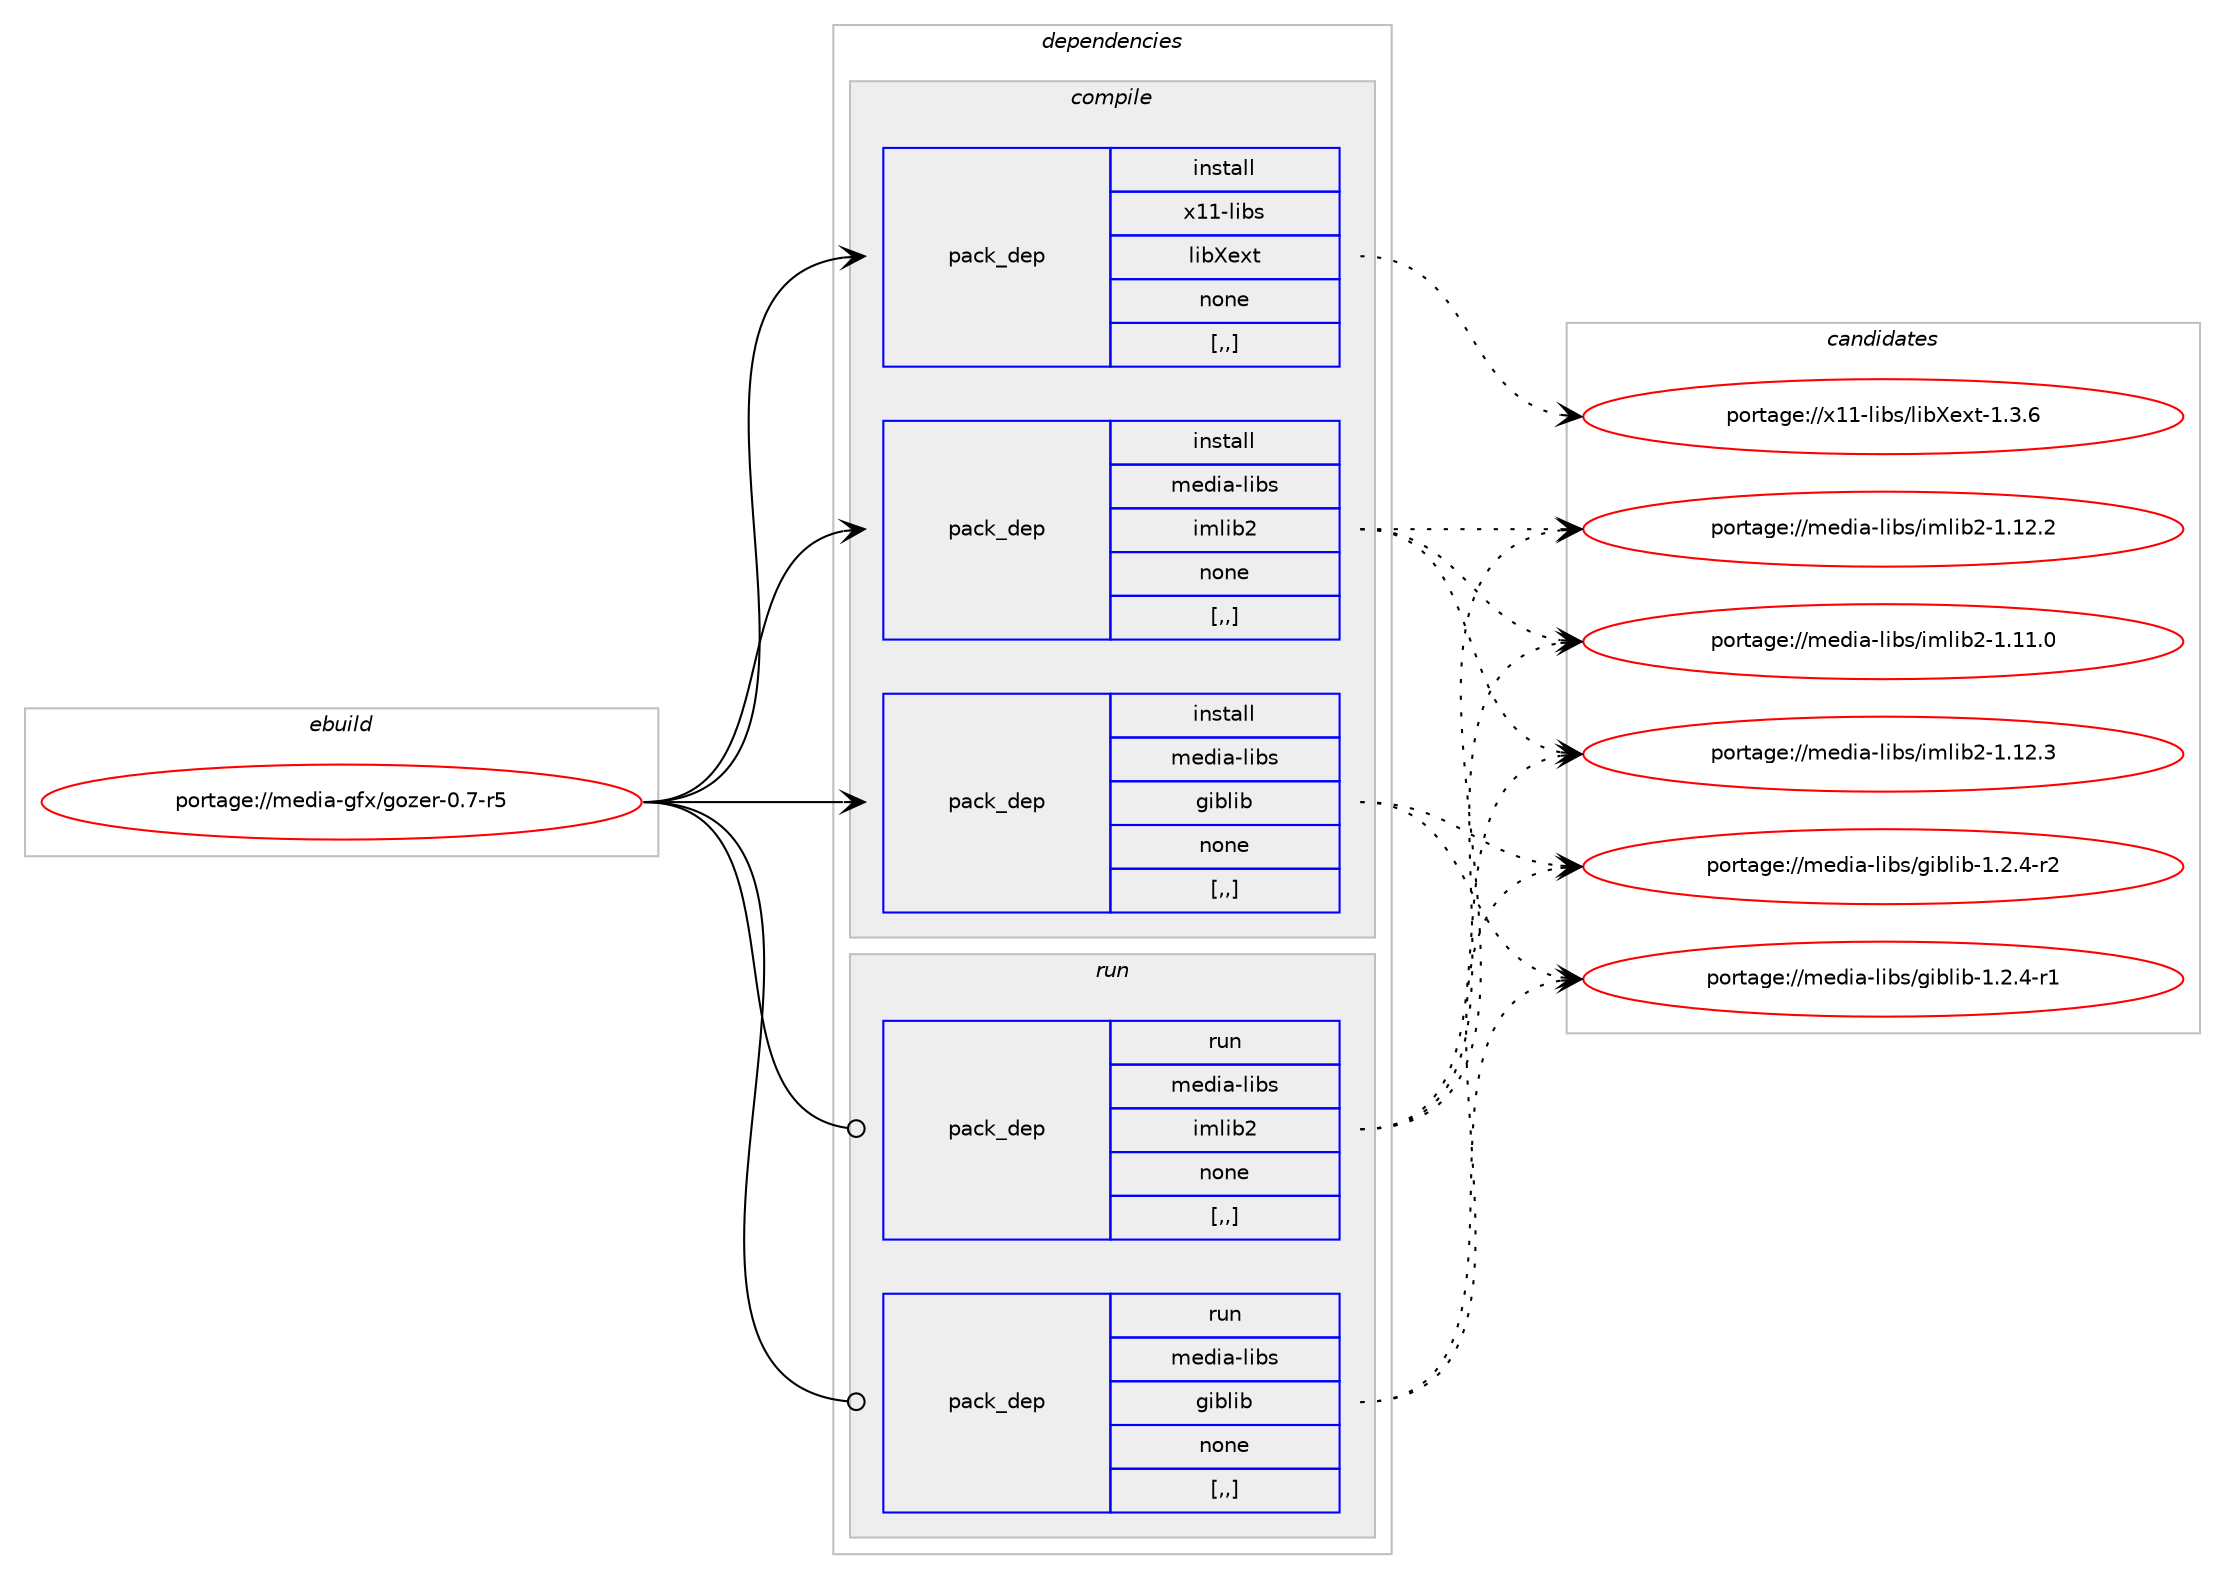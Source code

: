 digraph prolog {

# *************
# Graph options
# *************

newrank=true;
concentrate=true;
compound=true;
graph [rankdir=LR,fontname=Helvetica,fontsize=10,ranksep=1.5];#, ranksep=2.5, nodesep=0.2];
edge  [arrowhead=vee];
node  [fontname=Helvetica,fontsize=10];

# **********
# The ebuild
# **********

subgraph cluster_leftcol {
color=gray;
label=<<i>ebuild</i>>;
id [label="portage://media-gfx/gozer-0.7-r5", color=red, width=4, href="../media-gfx/gozer-0.7-r5.svg"];
}

# ****************
# The dependencies
# ****************

subgraph cluster_midcol {
color=gray;
label=<<i>dependencies</i>>;
subgraph cluster_compile {
fillcolor="#eeeeee";
style=filled;
label=<<i>compile</i>>;
subgraph pack213505 {
dependency288494 [label=<<TABLE BORDER="0" CELLBORDER="1" CELLSPACING="0" CELLPADDING="4" WIDTH="220"><TR><TD ROWSPAN="6" CELLPADDING="30">pack_dep</TD></TR><TR><TD WIDTH="110">install</TD></TR><TR><TD>media-libs</TD></TR><TR><TD>giblib</TD></TR><TR><TD>none</TD></TR><TR><TD>[,,]</TD></TR></TABLE>>, shape=none, color=blue];
}
id:e -> dependency288494:w [weight=20,style="solid",arrowhead="vee"];
subgraph pack213506 {
dependency288495 [label=<<TABLE BORDER="0" CELLBORDER="1" CELLSPACING="0" CELLPADDING="4" WIDTH="220"><TR><TD ROWSPAN="6" CELLPADDING="30">pack_dep</TD></TR><TR><TD WIDTH="110">install</TD></TR><TR><TD>media-libs</TD></TR><TR><TD>imlib2</TD></TR><TR><TD>none</TD></TR><TR><TD>[,,]</TD></TR></TABLE>>, shape=none, color=blue];
}
id:e -> dependency288495:w [weight=20,style="solid",arrowhead="vee"];
subgraph pack213507 {
dependency288496 [label=<<TABLE BORDER="0" CELLBORDER="1" CELLSPACING="0" CELLPADDING="4" WIDTH="220"><TR><TD ROWSPAN="6" CELLPADDING="30">pack_dep</TD></TR><TR><TD WIDTH="110">install</TD></TR><TR><TD>x11-libs</TD></TR><TR><TD>libXext</TD></TR><TR><TD>none</TD></TR><TR><TD>[,,]</TD></TR></TABLE>>, shape=none, color=blue];
}
id:e -> dependency288496:w [weight=20,style="solid",arrowhead="vee"];
}
subgraph cluster_compileandrun {
fillcolor="#eeeeee";
style=filled;
label=<<i>compile and run</i>>;
}
subgraph cluster_run {
fillcolor="#eeeeee";
style=filled;
label=<<i>run</i>>;
subgraph pack213508 {
dependency288497 [label=<<TABLE BORDER="0" CELLBORDER="1" CELLSPACING="0" CELLPADDING="4" WIDTH="220"><TR><TD ROWSPAN="6" CELLPADDING="30">pack_dep</TD></TR><TR><TD WIDTH="110">run</TD></TR><TR><TD>media-libs</TD></TR><TR><TD>giblib</TD></TR><TR><TD>none</TD></TR><TR><TD>[,,]</TD></TR></TABLE>>, shape=none, color=blue];
}
id:e -> dependency288497:w [weight=20,style="solid",arrowhead="odot"];
subgraph pack213509 {
dependency288498 [label=<<TABLE BORDER="0" CELLBORDER="1" CELLSPACING="0" CELLPADDING="4" WIDTH="220"><TR><TD ROWSPAN="6" CELLPADDING="30">pack_dep</TD></TR><TR><TD WIDTH="110">run</TD></TR><TR><TD>media-libs</TD></TR><TR><TD>imlib2</TD></TR><TR><TD>none</TD></TR><TR><TD>[,,]</TD></TR></TABLE>>, shape=none, color=blue];
}
id:e -> dependency288498:w [weight=20,style="solid",arrowhead="odot"];
}
}

# **************
# The candidates
# **************

subgraph cluster_choices {
rank=same;
color=gray;
label=<<i>candidates</i>>;

subgraph choice213505 {
color=black;
nodesep=1;
choice1091011001059745108105981154710310598108105984549465046524511450 [label="portage://media-libs/giblib-1.2.4-r2", color=red, width=4,href="../media-libs/giblib-1.2.4-r2.svg"];
choice1091011001059745108105981154710310598108105984549465046524511449 [label="portage://media-libs/giblib-1.2.4-r1", color=red, width=4,href="../media-libs/giblib-1.2.4-r1.svg"];
dependency288494:e -> choice1091011001059745108105981154710310598108105984549465046524511450:w [style=dotted,weight="100"];
dependency288494:e -> choice1091011001059745108105981154710310598108105984549465046524511449:w [style=dotted,weight="100"];
}
subgraph choice213506 {
color=black;
nodesep=1;
choice10910110010597451081059811547105109108105985045494649504651 [label="portage://media-libs/imlib2-1.12.3", color=red, width=4,href="../media-libs/imlib2-1.12.3.svg"];
choice10910110010597451081059811547105109108105985045494649504650 [label="portage://media-libs/imlib2-1.12.2", color=red, width=4,href="../media-libs/imlib2-1.12.2.svg"];
choice10910110010597451081059811547105109108105985045494649494648 [label="portage://media-libs/imlib2-1.11.0", color=red, width=4,href="../media-libs/imlib2-1.11.0.svg"];
dependency288495:e -> choice10910110010597451081059811547105109108105985045494649504651:w [style=dotted,weight="100"];
dependency288495:e -> choice10910110010597451081059811547105109108105985045494649504650:w [style=dotted,weight="100"];
dependency288495:e -> choice10910110010597451081059811547105109108105985045494649494648:w [style=dotted,weight="100"];
}
subgraph choice213507 {
color=black;
nodesep=1;
choice12049494510810598115471081059888101120116454946514654 [label="portage://x11-libs/libXext-1.3.6", color=red, width=4,href="../x11-libs/libXext-1.3.6.svg"];
dependency288496:e -> choice12049494510810598115471081059888101120116454946514654:w [style=dotted,weight="100"];
}
subgraph choice213508 {
color=black;
nodesep=1;
choice1091011001059745108105981154710310598108105984549465046524511450 [label="portage://media-libs/giblib-1.2.4-r2", color=red, width=4,href="../media-libs/giblib-1.2.4-r2.svg"];
choice1091011001059745108105981154710310598108105984549465046524511449 [label="portage://media-libs/giblib-1.2.4-r1", color=red, width=4,href="../media-libs/giblib-1.2.4-r1.svg"];
dependency288497:e -> choice1091011001059745108105981154710310598108105984549465046524511450:w [style=dotted,weight="100"];
dependency288497:e -> choice1091011001059745108105981154710310598108105984549465046524511449:w [style=dotted,weight="100"];
}
subgraph choice213509 {
color=black;
nodesep=1;
choice10910110010597451081059811547105109108105985045494649504651 [label="portage://media-libs/imlib2-1.12.3", color=red, width=4,href="../media-libs/imlib2-1.12.3.svg"];
choice10910110010597451081059811547105109108105985045494649504650 [label="portage://media-libs/imlib2-1.12.2", color=red, width=4,href="../media-libs/imlib2-1.12.2.svg"];
choice10910110010597451081059811547105109108105985045494649494648 [label="portage://media-libs/imlib2-1.11.0", color=red, width=4,href="../media-libs/imlib2-1.11.0.svg"];
dependency288498:e -> choice10910110010597451081059811547105109108105985045494649504651:w [style=dotted,weight="100"];
dependency288498:e -> choice10910110010597451081059811547105109108105985045494649504650:w [style=dotted,weight="100"];
dependency288498:e -> choice10910110010597451081059811547105109108105985045494649494648:w [style=dotted,weight="100"];
}
}

}
